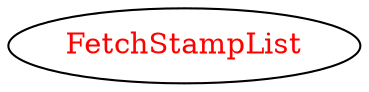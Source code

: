 digraph dependencyGraph {
 concentrate=true;
 ranksep="2.0";
 rankdir="LR"; 
 splines="ortho";
"FetchStampList" [fontcolor="red"];
}
